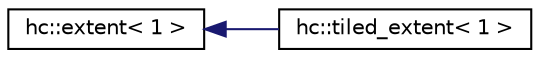digraph "Graphical Class Hierarchy"
{
  edge [fontname="Helvetica",fontsize="10",labelfontname="Helvetica",labelfontsize="10"];
  node [fontname="Helvetica",fontsize="10",shape=record];
  rankdir="LR";
  Node1 [label="hc::extent\< 1 \>",height=0.2,width=0.4,color="black", fillcolor="white", style="filled",URL="$classhc_1_1extent.html"];
  Node1 -> Node2 [dir="back",color="midnightblue",fontsize="10",style="solid",fontname="Helvetica"];
  Node2 [label="hc::tiled_extent\< 1 \>",height=0.2,width=0.4,color="black", fillcolor="white", style="filled",URL="$classhc_1_1tiled__extent_3_011_01_4.html",tooltip="Represents an extent subdivided into tiles. "];
}
